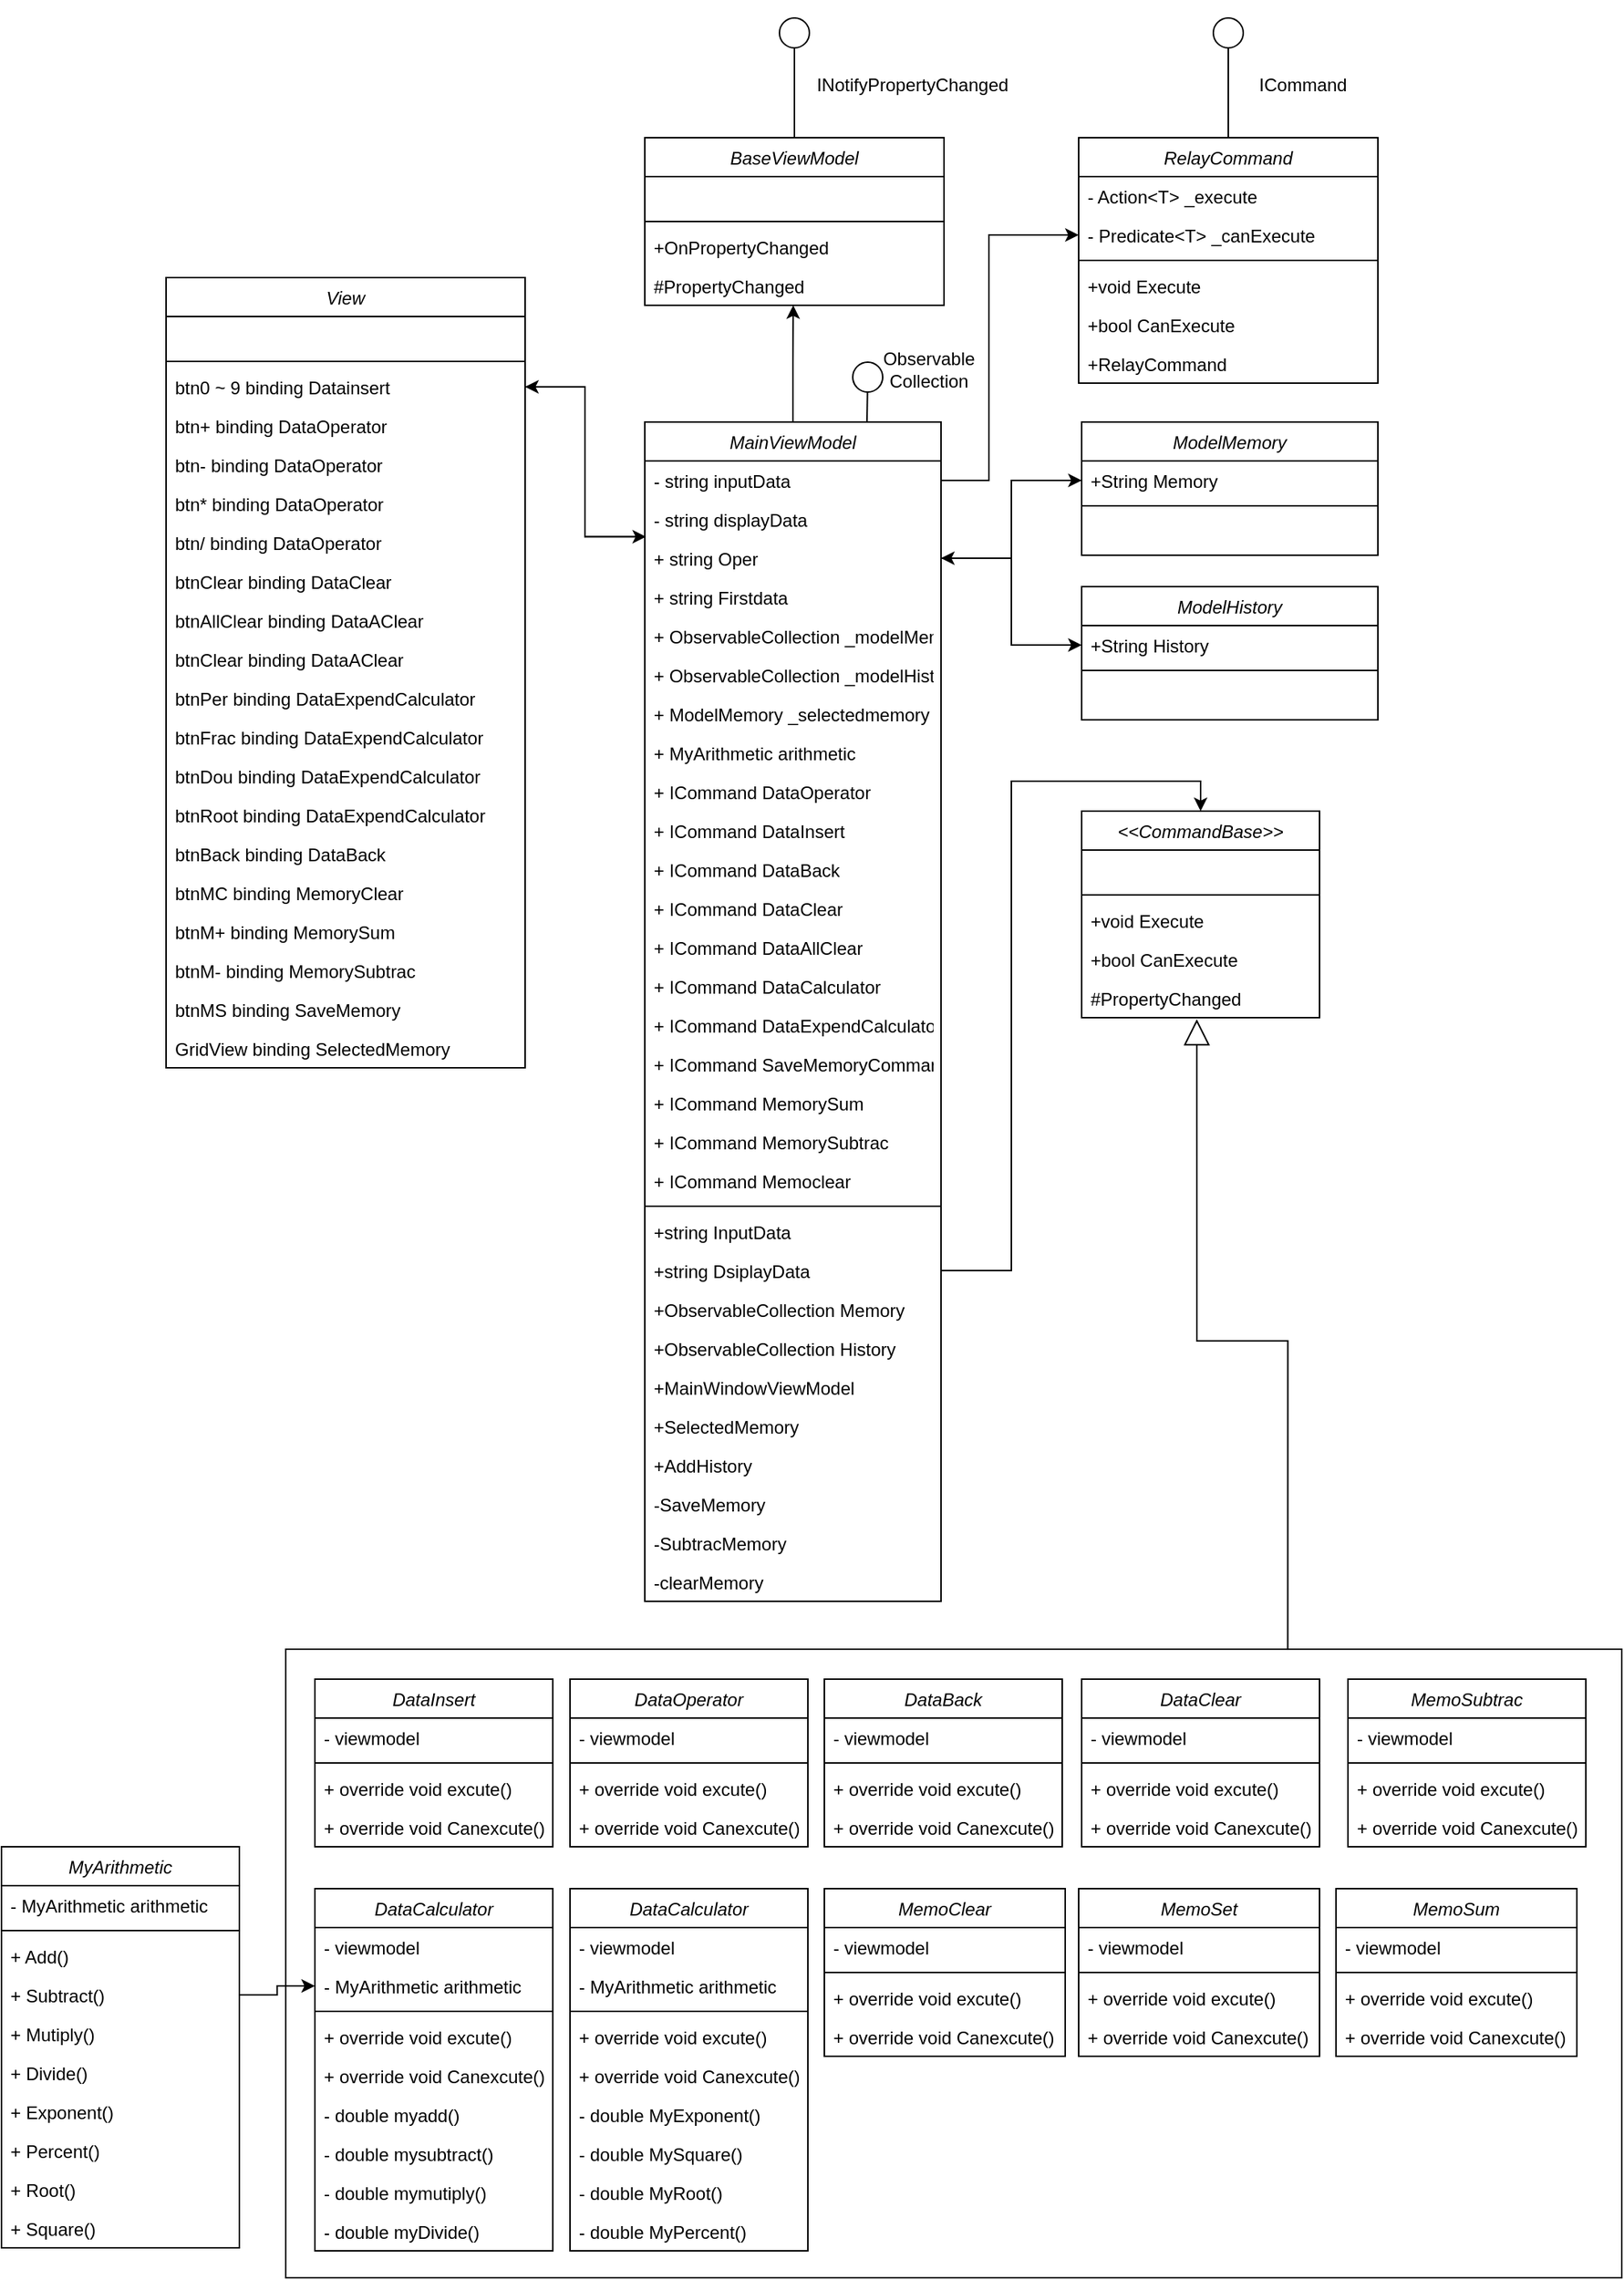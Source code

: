 <mxfile version="24.7.17">
  <diagram id="C5RBs43oDa-KdzZeNtuy" name="Page-1">
    <mxGraphModel dx="2059" dy="2364" grid="1" gridSize="10" guides="1" tooltips="1" connect="1" arrows="1" fold="1" page="1" pageScale="1" pageWidth="827" pageHeight="1169" math="0" shadow="0">
      <root>
        <mxCell id="WIyWlLk6GJQsqaUBKTNV-0" />
        <mxCell id="WIyWlLk6GJQsqaUBKTNV-1" parent="WIyWlLk6GJQsqaUBKTNV-0" />
        <mxCell id="umwuqj5sUbbFnHvlBMsZ-54" style="edgeStyle=orthogonalEdgeStyle;rounded=0;orthogonalLoop=1;jettySize=auto;html=1;exitX=0.75;exitY=0;exitDx=0;exitDy=0;entryX=0.484;entryY=1.038;entryDx=0;entryDy=0;entryPerimeter=0;endArrow=block;endFill=0;endSize=15;" edge="1" parent="WIyWlLk6GJQsqaUBKTNV-1" source="zyNesvHSRSseskhbuE0F-107" target="zyNesvHSRSseskhbuE0F-41">
          <mxGeometry relative="1" as="geometry" />
        </mxCell>
        <mxCell id="zyNesvHSRSseskhbuE0F-107" value="" style="rounded=0;whiteSpace=wrap;html=1;" parent="WIyWlLk6GJQsqaUBKTNV-1" vertex="1">
          <mxGeometry x="30" y="200" width="893" height="420" as="geometry" />
        </mxCell>
        <mxCell id="DGa7daML27UEvEHJIT00-69" style="edgeStyle=orthogonalEdgeStyle;rounded=0;orthogonalLoop=1;jettySize=auto;html=1;exitX=0.5;exitY=0;exitDx=0;exitDy=0;endArrow=oval;endFill=0;endSize=20;" parent="WIyWlLk6GJQsqaUBKTNV-1" source="DGa7daML27UEvEHJIT00-60" edge="1">
          <mxGeometry relative="1" as="geometry">
            <mxPoint x="370" y="-880" as="targetPoint" />
          </mxGeometry>
        </mxCell>
        <mxCell id="DGa7daML27UEvEHJIT00-60" value="BaseViewModel" style="swimlane;fontStyle=2;align=center;verticalAlign=top;childLayout=stackLayout;horizontal=1;startSize=26;horizontalStack=0;resizeParent=1;resizeLast=0;collapsible=1;marginBottom=0;rounded=0;shadow=0;strokeWidth=1;" parent="WIyWlLk6GJQsqaUBKTNV-1" vertex="1">
          <mxGeometry x="270" y="-810" width="200" height="112" as="geometry">
            <mxRectangle x="230" y="140" width="160" height="26" as="alternateBounds" />
          </mxGeometry>
        </mxCell>
        <mxCell id="DGa7daML27UEvEHJIT00-61" value=" " style="text;align=left;verticalAlign=top;spacingLeft=4;spacingRight=4;overflow=hidden;rotatable=0;points=[[0,0.5],[1,0.5]];portConstraint=eastwest;" parent="DGa7daML27UEvEHJIT00-60" vertex="1">
          <mxGeometry y="26" width="200" height="26" as="geometry" />
        </mxCell>
        <mxCell id="DGa7daML27UEvEHJIT00-63" value="" style="line;html=1;strokeWidth=1;align=left;verticalAlign=middle;spacingTop=-1;spacingLeft=3;spacingRight=3;rotatable=0;labelPosition=right;points=[];portConstraint=eastwest;" parent="DGa7daML27UEvEHJIT00-60" vertex="1">
          <mxGeometry y="52" width="200" height="8" as="geometry" />
        </mxCell>
        <mxCell id="DGa7daML27UEvEHJIT00-64" value="+OnPropertyChanged" style="text;align=left;verticalAlign=top;spacingLeft=4;spacingRight=4;overflow=hidden;rotatable=0;points=[[0,0.5],[1,0.5]];portConstraint=eastwest;" parent="DGa7daML27UEvEHJIT00-60" vertex="1">
          <mxGeometry y="60" width="200" height="26" as="geometry" />
        </mxCell>
        <mxCell id="DGa7daML27UEvEHJIT00-65" value="#PropertyChanged" style="text;align=left;verticalAlign=top;spacingLeft=4;spacingRight=4;overflow=hidden;rotatable=0;points=[[0,0.5],[1,0.5]];portConstraint=eastwest;" parent="DGa7daML27UEvEHJIT00-60" vertex="1">
          <mxGeometry y="86" width="200" height="26" as="geometry" />
        </mxCell>
        <mxCell id="DGa7daML27UEvEHJIT00-70" value="INotifyPropertyChanged" style="text;html=1;align=center;verticalAlign=middle;whiteSpace=wrap;rounded=0;" parent="WIyWlLk6GJQsqaUBKTNV-1" vertex="1">
          <mxGeometry x="419" y="-860" width="60" height="30" as="geometry" />
        </mxCell>
        <mxCell id="umwuqj5sUbbFnHvlBMsZ-24" style="edgeStyle=orthogonalEdgeStyle;rounded=0;orthogonalLoop=1;jettySize=auto;html=1;exitX=0.75;exitY=0;exitDx=0;exitDy=0;endArrow=oval;endFill=0;endSize=20;" edge="1" parent="WIyWlLk6GJQsqaUBKTNV-1" source="DGa7daML27UEvEHJIT00-71">
          <mxGeometry relative="1" as="geometry">
            <mxPoint x="419" y="-650" as="targetPoint" />
          </mxGeometry>
        </mxCell>
        <mxCell id="DGa7daML27UEvEHJIT00-71" value="MainViewModel" style="swimlane;fontStyle=2;align=center;verticalAlign=top;childLayout=stackLayout;horizontal=1;startSize=26;horizontalStack=0;resizeParent=1;resizeLast=0;collapsible=1;marginBottom=0;rounded=0;shadow=0;strokeWidth=1;" parent="WIyWlLk6GJQsqaUBKTNV-1" vertex="1">
          <mxGeometry x="270" y="-620" width="198" height="788" as="geometry">
            <mxRectangle x="230" y="140" width="160" height="26" as="alternateBounds" />
          </mxGeometry>
        </mxCell>
        <mxCell id="DGa7daML27UEvEHJIT00-72" value="- string inputData" style="text;align=left;verticalAlign=top;spacingLeft=4;spacingRight=4;overflow=hidden;rotatable=0;points=[[0,0.5],[1,0.5]];portConstraint=eastwest;" parent="DGa7daML27UEvEHJIT00-71" vertex="1">
          <mxGeometry y="26" width="198" height="26" as="geometry" />
        </mxCell>
        <mxCell id="DGa7daML27UEvEHJIT00-73" value="- string displayData" style="text;align=left;verticalAlign=top;spacingLeft=4;spacingRight=4;overflow=hidden;rotatable=0;points=[[0,0.5],[1,0.5]];portConstraint=eastwest;" parent="DGa7daML27UEvEHJIT00-71" vertex="1">
          <mxGeometry y="52" width="198" height="26" as="geometry" />
        </mxCell>
        <mxCell id="DGa7daML27UEvEHJIT00-174" value="+ string Oper" style="text;align=left;verticalAlign=top;spacingLeft=4;spacingRight=4;overflow=hidden;rotatable=0;points=[[0,0.5],[1,0.5]];portConstraint=eastwest;" parent="DGa7daML27UEvEHJIT00-71" vertex="1">
          <mxGeometry y="78" width="198" height="26" as="geometry" />
        </mxCell>
        <mxCell id="zyNesvHSRSseskhbuE0F-8" value="+ string Firstdata" style="text;align=left;verticalAlign=top;spacingLeft=4;spacingRight=4;overflow=hidden;rotatable=0;points=[[0,0.5],[1,0.5]];portConstraint=eastwest;" parent="DGa7daML27UEvEHJIT00-71" vertex="1">
          <mxGeometry y="104" width="198" height="26" as="geometry" />
        </mxCell>
        <mxCell id="umwuqj5sUbbFnHvlBMsZ-26" value="+ ObservableCollection _modelMemories" style="text;align=left;verticalAlign=top;spacingLeft=4;spacingRight=4;overflow=hidden;rotatable=0;points=[[0,0.5],[1,0.5]];portConstraint=eastwest;" vertex="1" parent="DGa7daML27UEvEHJIT00-71">
          <mxGeometry y="130" width="198" height="26" as="geometry" />
        </mxCell>
        <mxCell id="umwuqj5sUbbFnHvlBMsZ-27" value="+ ObservableCollection _modelHistories" style="text;align=left;verticalAlign=top;spacingLeft=4;spacingRight=4;overflow=hidden;rotatable=0;points=[[0,0.5],[1,0.5]];portConstraint=eastwest;" vertex="1" parent="DGa7daML27UEvEHJIT00-71">
          <mxGeometry y="156" width="198" height="26" as="geometry" />
        </mxCell>
        <mxCell id="umwuqj5sUbbFnHvlBMsZ-28" value="+ ModelMemory _selectedmemory" style="text;align=left;verticalAlign=top;spacingLeft=4;spacingRight=4;overflow=hidden;rotatable=0;points=[[0,0.5],[1,0.5]];portConstraint=eastwest;" vertex="1" parent="DGa7daML27UEvEHJIT00-71">
          <mxGeometry y="182" width="198" height="26" as="geometry" />
        </mxCell>
        <mxCell id="umwuqj5sUbbFnHvlBMsZ-29" value="+ MyArithmetic arithmetic" style="text;align=left;verticalAlign=top;spacingLeft=4;spacingRight=4;overflow=hidden;rotatable=0;points=[[0,0.5],[1,0.5]];portConstraint=eastwest;" vertex="1" parent="DGa7daML27UEvEHJIT00-71">
          <mxGeometry y="208" width="198" height="26" as="geometry" />
        </mxCell>
        <mxCell id="zyNesvHSRSseskhbuE0F-9" value="+ ICommand DataOperator" style="text;align=left;verticalAlign=top;spacingLeft=4;spacingRight=4;overflow=hidden;rotatable=0;points=[[0,0.5],[1,0.5]];portConstraint=eastwest;" parent="DGa7daML27UEvEHJIT00-71" vertex="1">
          <mxGeometry y="234" width="198" height="26" as="geometry" />
        </mxCell>
        <mxCell id="zyNesvHSRSseskhbuE0F-10" value="+ ICommand DataInsert" style="text;align=left;verticalAlign=top;spacingLeft=4;spacingRight=4;overflow=hidden;rotatable=0;points=[[0,0.5],[1,0.5]];portConstraint=eastwest;" parent="DGa7daML27UEvEHJIT00-71" vertex="1">
          <mxGeometry y="260" width="198" height="26" as="geometry" />
        </mxCell>
        <mxCell id="zyNesvHSRSseskhbuE0F-11" value="+ ICommand DataBack" style="text;align=left;verticalAlign=top;spacingLeft=4;spacingRight=4;overflow=hidden;rotatable=0;points=[[0,0.5],[1,0.5]];portConstraint=eastwest;" parent="DGa7daML27UEvEHJIT00-71" vertex="1">
          <mxGeometry y="286" width="198" height="26" as="geometry" />
        </mxCell>
        <mxCell id="zyNesvHSRSseskhbuE0F-13" value="+ ICommand DataClear" style="text;align=left;verticalAlign=top;spacingLeft=4;spacingRight=4;overflow=hidden;rotatable=0;points=[[0,0.5],[1,0.5]];portConstraint=eastwest;" parent="DGa7daML27UEvEHJIT00-71" vertex="1">
          <mxGeometry y="312" width="198" height="26" as="geometry" />
        </mxCell>
        <mxCell id="umwuqj5sUbbFnHvlBMsZ-4" value="+ ICommand DataAllClear" style="text;align=left;verticalAlign=top;spacingLeft=4;spacingRight=4;overflow=hidden;rotatable=0;points=[[0,0.5],[1,0.5]];portConstraint=eastwest;" vertex="1" parent="DGa7daML27UEvEHJIT00-71">
          <mxGeometry y="338" width="198" height="26" as="geometry" />
        </mxCell>
        <mxCell id="zyNesvHSRSseskhbuE0F-12" value="+ ICommand DataCalculator" style="text;align=left;verticalAlign=top;spacingLeft=4;spacingRight=4;overflow=hidden;rotatable=0;points=[[0,0.5],[1,0.5]];portConstraint=eastwest;" parent="DGa7daML27UEvEHJIT00-71" vertex="1">
          <mxGeometry y="364" width="198" height="26" as="geometry" />
        </mxCell>
        <mxCell id="umwuqj5sUbbFnHvlBMsZ-30" value="+ ICommand DataExpendCalculator" style="text;align=left;verticalAlign=top;spacingLeft=4;spacingRight=4;overflow=hidden;rotatable=0;points=[[0,0.5],[1,0.5]];portConstraint=eastwest;" vertex="1" parent="DGa7daML27UEvEHJIT00-71">
          <mxGeometry y="390" width="198" height="26" as="geometry" />
        </mxCell>
        <mxCell id="zyNesvHSRSseskhbuE0F-46" value="+ ICommand SaveMemoryCommand" style="text;align=left;verticalAlign=top;spacingLeft=4;spacingRight=4;overflow=hidden;rotatable=0;points=[[0,0.5],[1,0.5]];portConstraint=eastwest;" parent="DGa7daML27UEvEHJIT00-71" vertex="1">
          <mxGeometry y="416" width="198" height="26" as="geometry" />
        </mxCell>
        <mxCell id="zyNesvHSRSseskhbuE0F-47" value="+ ICommand MemorySum" style="text;align=left;verticalAlign=top;spacingLeft=4;spacingRight=4;overflow=hidden;rotatable=0;points=[[0,0.5],[1,0.5]];portConstraint=eastwest;" parent="DGa7daML27UEvEHJIT00-71" vertex="1">
          <mxGeometry y="442" width="198" height="26" as="geometry" />
        </mxCell>
        <mxCell id="umwuqj5sUbbFnHvlBMsZ-31" value="+ ICommand MemorySubtrac" style="text;align=left;verticalAlign=top;spacingLeft=4;spacingRight=4;overflow=hidden;rotatable=0;points=[[0,0.5],[1,0.5]];portConstraint=eastwest;" vertex="1" parent="DGa7daML27UEvEHJIT00-71">
          <mxGeometry y="468" width="198" height="26" as="geometry" />
        </mxCell>
        <mxCell id="zyNesvHSRSseskhbuE0F-48" value="+ ICommand Memoclear" style="text;align=left;verticalAlign=top;spacingLeft=4;spacingRight=4;overflow=hidden;rotatable=0;points=[[0,0.5],[1,0.5]];portConstraint=eastwest;" parent="DGa7daML27UEvEHJIT00-71" vertex="1">
          <mxGeometry y="494" width="198" height="26" as="geometry" />
        </mxCell>
        <mxCell id="DGa7daML27UEvEHJIT00-74" value="" style="line;html=1;strokeWidth=1;align=left;verticalAlign=middle;spacingTop=-1;spacingLeft=3;spacingRight=3;rotatable=0;labelPosition=right;points=[];portConstraint=eastwest;" parent="DGa7daML27UEvEHJIT00-71" vertex="1">
          <mxGeometry y="520" width="198" height="8" as="geometry" />
        </mxCell>
        <mxCell id="DGa7daML27UEvEHJIT00-75" value="+string InputData" style="text;align=left;verticalAlign=top;spacingLeft=4;spacingRight=4;overflow=hidden;rotatable=0;points=[[0,0.5],[1,0.5]];portConstraint=eastwest;" parent="DGa7daML27UEvEHJIT00-71" vertex="1">
          <mxGeometry y="528" width="198" height="26" as="geometry" />
        </mxCell>
        <mxCell id="DGa7daML27UEvEHJIT00-76" value="+string DsiplayData" style="text;align=left;verticalAlign=top;spacingLeft=4;spacingRight=4;overflow=hidden;rotatable=0;points=[[0,0.5],[1,0.5]];portConstraint=eastwest;" parent="DGa7daML27UEvEHJIT00-71" vertex="1">
          <mxGeometry y="554" width="198" height="26" as="geometry" />
        </mxCell>
        <mxCell id="umwuqj5sUbbFnHvlBMsZ-33" value="+ObservableCollection Memory" style="text;align=left;verticalAlign=top;spacingLeft=4;spacingRight=4;overflow=hidden;rotatable=0;points=[[0,0.5],[1,0.5]];portConstraint=eastwest;" vertex="1" parent="DGa7daML27UEvEHJIT00-71">
          <mxGeometry y="580" width="198" height="26" as="geometry" />
        </mxCell>
        <mxCell id="umwuqj5sUbbFnHvlBMsZ-34" value="+ObservableCollection History" style="text;align=left;verticalAlign=top;spacingLeft=4;spacingRight=4;overflow=hidden;rotatable=0;points=[[0,0.5],[1,0.5]];portConstraint=eastwest;" vertex="1" parent="DGa7daML27UEvEHJIT00-71">
          <mxGeometry y="606" width="198" height="26" as="geometry" />
        </mxCell>
        <mxCell id="DGa7daML27UEvEHJIT00-77" value="+MainWindowViewModel" style="text;align=left;verticalAlign=top;spacingLeft=4;spacingRight=4;overflow=hidden;rotatable=0;points=[[0,0.5],[1,0.5]];portConstraint=eastwest;" parent="DGa7daML27UEvEHJIT00-71" vertex="1">
          <mxGeometry y="632" width="198" height="26" as="geometry" />
        </mxCell>
        <mxCell id="umwuqj5sUbbFnHvlBMsZ-35" value="+SelectedMemory" style="text;align=left;verticalAlign=top;spacingLeft=4;spacingRight=4;overflow=hidden;rotatable=0;points=[[0,0.5],[1,0.5]];portConstraint=eastwest;" vertex="1" parent="DGa7daML27UEvEHJIT00-71">
          <mxGeometry y="658" width="198" height="26" as="geometry" />
        </mxCell>
        <mxCell id="umwuqj5sUbbFnHvlBMsZ-39" value="+AddHistory" style="text;align=left;verticalAlign=top;spacingLeft=4;spacingRight=4;overflow=hidden;rotatable=0;points=[[0,0.5],[1,0.5]];portConstraint=eastwest;" vertex="1" parent="DGa7daML27UEvEHJIT00-71">
          <mxGeometry y="684" width="198" height="26" as="geometry" />
        </mxCell>
        <mxCell id="umwuqj5sUbbFnHvlBMsZ-36" value="-SaveMemory" style="text;align=left;verticalAlign=top;spacingLeft=4;spacingRight=4;overflow=hidden;rotatable=0;points=[[0,0.5],[1,0.5]];portConstraint=eastwest;" vertex="1" parent="DGa7daML27UEvEHJIT00-71">
          <mxGeometry y="710" width="198" height="26" as="geometry" />
        </mxCell>
        <mxCell id="umwuqj5sUbbFnHvlBMsZ-37" value="-SubtracMemory" style="text;align=left;verticalAlign=top;spacingLeft=4;spacingRight=4;overflow=hidden;rotatable=0;points=[[0,0.5],[1,0.5]];portConstraint=eastwest;" vertex="1" parent="DGa7daML27UEvEHJIT00-71">
          <mxGeometry y="736" width="198" height="26" as="geometry" />
        </mxCell>
        <mxCell id="umwuqj5sUbbFnHvlBMsZ-38" value="-clearMemory" style="text;align=left;verticalAlign=top;spacingLeft=4;spacingRight=4;overflow=hidden;rotatable=0;points=[[0,0.5],[1,0.5]];portConstraint=eastwest;" vertex="1" parent="DGa7daML27UEvEHJIT00-71">
          <mxGeometry y="762" width="198" height="26" as="geometry" />
        </mxCell>
        <mxCell id="DGa7daML27UEvEHJIT00-81" style="edgeStyle=orthogonalEdgeStyle;rounded=0;orthogonalLoop=1;jettySize=auto;html=1;exitX=0.5;exitY=0;exitDx=0;exitDy=0;entryX=0.496;entryY=1;entryDx=0;entryDy=0;entryPerimeter=0;" parent="WIyWlLk6GJQsqaUBKTNV-1" source="DGa7daML27UEvEHJIT00-71" target="DGa7daML27UEvEHJIT00-65" edge="1">
          <mxGeometry relative="1" as="geometry" />
        </mxCell>
        <mxCell id="DGa7daML27UEvEHJIT00-82" style="edgeStyle=orthogonalEdgeStyle;rounded=0;orthogonalLoop=1;jettySize=auto;html=1;exitX=0.5;exitY=0;exitDx=0;exitDy=0;endArrow=oval;endFill=0;endSize=20;" parent="WIyWlLk6GJQsqaUBKTNV-1" source="DGa7daML27UEvEHJIT00-83" edge="1">
          <mxGeometry relative="1" as="geometry">
            <mxPoint x="660" y="-880" as="targetPoint" />
          </mxGeometry>
        </mxCell>
        <mxCell id="DGa7daML27UEvEHJIT00-83" value="RelayCommand" style="swimlane;fontStyle=2;align=center;verticalAlign=top;childLayout=stackLayout;horizontal=1;startSize=26;horizontalStack=0;resizeParent=1;resizeLast=0;collapsible=1;marginBottom=0;rounded=0;shadow=0;strokeWidth=1;" parent="WIyWlLk6GJQsqaUBKTNV-1" vertex="1">
          <mxGeometry x="560" y="-810" width="200" height="164" as="geometry">
            <mxRectangle x="230" y="140" width="160" height="26" as="alternateBounds" />
          </mxGeometry>
        </mxCell>
        <mxCell id="DGa7daML27UEvEHJIT00-84" value="- Action&lt;T&gt; _execute" style="text;align=left;verticalAlign=top;spacingLeft=4;spacingRight=4;overflow=hidden;rotatable=0;points=[[0,0.5],[1,0.5]];portConstraint=eastwest;" parent="DGa7daML27UEvEHJIT00-83" vertex="1">
          <mxGeometry y="26" width="200" height="26" as="geometry" />
        </mxCell>
        <mxCell id="DGa7daML27UEvEHJIT00-89" value="- Predicate&lt;T&gt; _canExecute" style="text;align=left;verticalAlign=top;spacingLeft=4;spacingRight=4;overflow=hidden;rotatable=0;points=[[0,0.5],[1,0.5]];portConstraint=eastwest;" parent="DGa7daML27UEvEHJIT00-83" vertex="1">
          <mxGeometry y="52" width="200" height="26" as="geometry" />
        </mxCell>
        <mxCell id="DGa7daML27UEvEHJIT00-85" value="" style="line;html=1;strokeWidth=1;align=left;verticalAlign=middle;spacingTop=-1;spacingLeft=3;spacingRight=3;rotatable=0;labelPosition=right;points=[];portConstraint=eastwest;" parent="DGa7daML27UEvEHJIT00-83" vertex="1">
          <mxGeometry y="78" width="200" height="8" as="geometry" />
        </mxCell>
        <mxCell id="DGa7daML27UEvEHJIT00-86" value="+void Execute" style="text;align=left;verticalAlign=top;spacingLeft=4;spacingRight=4;overflow=hidden;rotatable=0;points=[[0,0.5],[1,0.5]];portConstraint=eastwest;" parent="DGa7daML27UEvEHJIT00-83" vertex="1">
          <mxGeometry y="86" width="200" height="26" as="geometry" />
        </mxCell>
        <mxCell id="DGa7daML27UEvEHJIT00-87" value="+bool CanExecute" style="text;align=left;verticalAlign=top;spacingLeft=4;spacingRight=4;overflow=hidden;rotatable=0;points=[[0,0.5],[1,0.5]];portConstraint=eastwest;" parent="DGa7daML27UEvEHJIT00-83" vertex="1">
          <mxGeometry y="112" width="200" height="26" as="geometry" />
        </mxCell>
        <mxCell id="DGa7daML27UEvEHJIT00-90" value="+RelayCommand" style="text;align=left;verticalAlign=top;spacingLeft=4;spacingRight=4;overflow=hidden;rotatable=0;points=[[0,0.5],[1,0.5]];portConstraint=eastwest;" parent="DGa7daML27UEvEHJIT00-83" vertex="1">
          <mxGeometry y="138" width="200" height="26" as="geometry" />
        </mxCell>
        <mxCell id="DGa7daML27UEvEHJIT00-88" value="ICommand" style="text;html=1;align=center;verticalAlign=middle;whiteSpace=wrap;rounded=0;" parent="WIyWlLk6GJQsqaUBKTNV-1" vertex="1">
          <mxGeometry x="680" y="-860" width="60" height="30" as="geometry" />
        </mxCell>
        <mxCell id="DGa7daML27UEvEHJIT00-91" value="View" style="swimlane;fontStyle=2;align=center;verticalAlign=top;childLayout=stackLayout;horizontal=1;startSize=26;horizontalStack=0;resizeParent=1;resizeLast=0;collapsible=1;marginBottom=0;rounded=0;shadow=0;strokeWidth=1;" parent="WIyWlLk6GJQsqaUBKTNV-1" vertex="1">
          <mxGeometry x="-50" y="-716.5" width="240" height="528" as="geometry">
            <mxRectangle x="230" y="140" width="160" height="26" as="alternateBounds" />
          </mxGeometry>
        </mxCell>
        <mxCell id="DGa7daML27UEvEHJIT00-93" value=" " style="text;align=left;verticalAlign=top;spacingLeft=4;spacingRight=4;overflow=hidden;rotatable=0;points=[[0,0.5],[1,0.5]];portConstraint=eastwest;" parent="DGa7daML27UEvEHJIT00-91" vertex="1">
          <mxGeometry y="26" width="240" height="26" as="geometry" />
        </mxCell>
        <mxCell id="DGa7daML27UEvEHJIT00-94" value="" style="line;html=1;strokeWidth=1;align=left;verticalAlign=middle;spacingTop=-1;spacingLeft=3;spacingRight=3;rotatable=0;labelPosition=right;points=[];portConstraint=eastwest;" parent="DGa7daML27UEvEHJIT00-91" vertex="1">
          <mxGeometry y="52" width="240" height="8" as="geometry" />
        </mxCell>
        <mxCell id="DGa7daML27UEvEHJIT00-95" value="btn0 ~ 9 binding Datainsert " style="text;align=left;verticalAlign=top;spacingLeft=4;spacingRight=4;overflow=hidden;rotatable=0;points=[[0,0.5],[1,0.5]];portConstraint=eastwest;" parent="DGa7daML27UEvEHJIT00-91" vertex="1">
          <mxGeometry y="60" width="240" height="26" as="geometry" />
        </mxCell>
        <mxCell id="zyNesvHSRSseskhbuE0F-23" value="btn+ binding DataOperator" style="text;align=left;verticalAlign=top;spacingLeft=4;spacingRight=4;overflow=hidden;rotatable=0;points=[[0,0.5],[1,0.5]];portConstraint=eastwest;" parent="DGa7daML27UEvEHJIT00-91" vertex="1">
          <mxGeometry y="86" width="240" height="26" as="geometry" />
        </mxCell>
        <mxCell id="zyNesvHSRSseskhbuE0F-24" value="btn- binding DataOperator" style="text;align=left;verticalAlign=top;spacingLeft=4;spacingRight=4;overflow=hidden;rotatable=0;points=[[0,0.5],[1,0.5]];portConstraint=eastwest;" parent="DGa7daML27UEvEHJIT00-91" vertex="1">
          <mxGeometry y="112" width="240" height="26" as="geometry" />
        </mxCell>
        <mxCell id="zyNesvHSRSseskhbuE0F-25" value="btn* binding DataOperator" style="text;align=left;verticalAlign=top;spacingLeft=4;spacingRight=4;overflow=hidden;rotatable=0;points=[[0,0.5],[1,0.5]];portConstraint=eastwest;" parent="DGa7daML27UEvEHJIT00-91" vertex="1">
          <mxGeometry y="138" width="240" height="26" as="geometry" />
        </mxCell>
        <mxCell id="umwuqj5sUbbFnHvlBMsZ-1" value="btn/ binding DataOperator" style="text;align=left;verticalAlign=top;spacingLeft=4;spacingRight=4;overflow=hidden;rotatable=0;points=[[0,0.5],[1,0.5]];portConstraint=eastwest;" vertex="1" parent="DGa7daML27UEvEHJIT00-91">
          <mxGeometry y="164" width="240" height="26" as="geometry" />
        </mxCell>
        <mxCell id="zyNesvHSRSseskhbuE0F-26" value="btnClear binding DataClear" style="text;align=left;verticalAlign=top;spacingLeft=4;spacingRight=4;overflow=hidden;rotatable=0;points=[[0,0.5],[1,0.5]];portConstraint=eastwest;" parent="DGa7daML27UEvEHJIT00-91" vertex="1">
          <mxGeometry y="190" width="240" height="26" as="geometry" />
        </mxCell>
        <mxCell id="zyNesvHSRSseskhbuE0F-27" value="btnAllClear binding DataAClear" style="text;align=left;verticalAlign=top;spacingLeft=4;spacingRight=4;overflow=hidden;rotatable=0;points=[[0,0.5],[1,0.5]];portConstraint=eastwest;" parent="DGa7daML27UEvEHJIT00-91" vertex="1">
          <mxGeometry y="216" width="240" height="26" as="geometry" />
        </mxCell>
        <mxCell id="umwuqj5sUbbFnHvlBMsZ-0" value="btnClear binding DataAClear" style="text;align=left;verticalAlign=top;spacingLeft=4;spacingRight=4;overflow=hidden;rotatable=0;points=[[0,0.5],[1,0.5]];portConstraint=eastwest;" vertex="1" parent="DGa7daML27UEvEHJIT00-91">
          <mxGeometry y="242" width="240" height="26" as="geometry" />
        </mxCell>
        <mxCell id="zyNesvHSRSseskhbuE0F-29" value="btnPer binding DataExpendCalculator" style="text;align=left;verticalAlign=top;spacingLeft=4;spacingRight=4;overflow=hidden;rotatable=0;points=[[0,0.5],[1,0.5]];portConstraint=eastwest;" parent="DGa7daML27UEvEHJIT00-91" vertex="1">
          <mxGeometry y="268" width="240" height="26" as="geometry" />
        </mxCell>
        <mxCell id="zyNesvHSRSseskhbuE0F-28" value="btnFrac binding DataExpendCalculator" style="text;align=left;verticalAlign=top;spacingLeft=4;spacingRight=4;overflow=hidden;rotatable=0;points=[[0,0.5],[1,0.5]];portConstraint=eastwest;" parent="DGa7daML27UEvEHJIT00-91" vertex="1">
          <mxGeometry y="294" width="240" height="26" as="geometry" />
        </mxCell>
        <mxCell id="zyNesvHSRSseskhbuE0F-30" value="btnDou binding DataExpendCalculator" style="text;align=left;verticalAlign=top;spacingLeft=4;spacingRight=4;overflow=hidden;rotatable=0;points=[[0,0.5],[1,0.5]];portConstraint=eastwest;" parent="DGa7daML27UEvEHJIT00-91" vertex="1">
          <mxGeometry y="320" width="240" height="26" as="geometry" />
        </mxCell>
        <mxCell id="zyNesvHSRSseskhbuE0F-31" value="btnRoot binding DataExpendCalculator" style="text;align=left;verticalAlign=top;spacingLeft=4;spacingRight=4;overflow=hidden;rotatable=0;points=[[0,0.5],[1,0.5]];portConstraint=eastwest;" parent="DGa7daML27UEvEHJIT00-91" vertex="1">
          <mxGeometry y="346" width="240" height="26" as="geometry" />
        </mxCell>
        <mxCell id="zyNesvHSRSseskhbuE0F-32" value="btnBack binding DataBack" style="text;align=left;verticalAlign=top;spacingLeft=4;spacingRight=4;overflow=hidden;rotatable=0;points=[[0,0.5],[1,0.5]];portConstraint=eastwest;" parent="DGa7daML27UEvEHJIT00-91" vertex="1">
          <mxGeometry y="372" width="240" height="26" as="geometry" />
        </mxCell>
        <mxCell id="zyNesvHSRSseskhbuE0F-42" value="btnMC binding MemoryClear" style="text;align=left;verticalAlign=top;spacingLeft=4;spacingRight=4;overflow=hidden;rotatable=0;points=[[0,0.5],[1,0.5]];portConstraint=eastwest;" parent="DGa7daML27UEvEHJIT00-91" vertex="1">
          <mxGeometry y="398" width="240" height="26" as="geometry" />
        </mxCell>
        <mxCell id="zyNesvHSRSseskhbuE0F-43" value="btnM+ binding MemorySum" style="text;align=left;verticalAlign=top;spacingLeft=4;spacingRight=4;overflow=hidden;rotatable=0;points=[[0,0.5],[1,0.5]];portConstraint=eastwest;" parent="DGa7daML27UEvEHJIT00-91" vertex="1">
          <mxGeometry y="424" width="240" height="26" as="geometry" />
        </mxCell>
        <mxCell id="umwuqj5sUbbFnHvlBMsZ-2" value="btnM- binding MemorySubtrac" style="text;align=left;verticalAlign=top;spacingLeft=4;spacingRight=4;overflow=hidden;rotatable=0;points=[[0,0.5],[1,0.5]];portConstraint=eastwest;" vertex="1" parent="DGa7daML27UEvEHJIT00-91">
          <mxGeometry y="450" width="240" height="26" as="geometry" />
        </mxCell>
        <mxCell id="zyNesvHSRSseskhbuE0F-45" value="btnMS binding SaveMemory" style="text;align=left;verticalAlign=top;spacingLeft=4;spacingRight=4;overflow=hidden;rotatable=0;points=[[0,0.5],[1,0.5]];portConstraint=eastwest;" parent="DGa7daML27UEvEHJIT00-91" vertex="1">
          <mxGeometry y="476" width="240" height="26" as="geometry" />
        </mxCell>
        <mxCell id="umwuqj5sUbbFnHvlBMsZ-32" value="GridView binding SelectedMemory" style="text;align=left;verticalAlign=top;spacingLeft=4;spacingRight=4;overflow=hidden;rotatable=0;points=[[0,0.5],[1,0.5]];portConstraint=eastwest;" vertex="1" parent="DGa7daML27UEvEHJIT00-91">
          <mxGeometry y="502" width="240" height="26" as="geometry" />
        </mxCell>
        <mxCell id="DGa7daML27UEvEHJIT00-147" value="&lt;&lt;CommandBase&gt;&gt;" style="swimlane;fontStyle=2;align=center;verticalAlign=top;childLayout=stackLayout;horizontal=1;startSize=26;horizontalStack=0;resizeParent=1;resizeLast=0;collapsible=1;marginBottom=0;rounded=0;shadow=0;strokeWidth=1;" parent="WIyWlLk6GJQsqaUBKTNV-1" vertex="1">
          <mxGeometry x="562" y="-360" width="159" height="138" as="geometry">
            <mxRectangle x="230" y="140" width="160" height="26" as="alternateBounds" />
          </mxGeometry>
        </mxCell>
        <mxCell id="DGa7daML27UEvEHJIT00-148" value=" " style="text;align=left;verticalAlign=top;spacingLeft=4;spacingRight=4;overflow=hidden;rotatable=0;points=[[0,0.5],[1,0.5]];portConstraint=eastwest;" parent="DGa7daML27UEvEHJIT00-147" vertex="1">
          <mxGeometry y="26" width="159" height="26" as="geometry" />
        </mxCell>
        <mxCell id="DGa7daML27UEvEHJIT00-149" value="" style="line;html=1;strokeWidth=1;align=left;verticalAlign=middle;spacingTop=-1;spacingLeft=3;spacingRight=3;rotatable=0;labelPosition=right;points=[];portConstraint=eastwest;" parent="DGa7daML27UEvEHJIT00-147" vertex="1">
          <mxGeometry y="52" width="159" height="8" as="geometry" />
        </mxCell>
        <mxCell id="DGa7daML27UEvEHJIT00-150" value="+void Execute" style="text;align=left;verticalAlign=top;spacingLeft=4;spacingRight=4;overflow=hidden;rotatable=0;points=[[0,0.5],[1,0.5]];portConstraint=eastwest;" parent="DGa7daML27UEvEHJIT00-147" vertex="1">
          <mxGeometry y="60" width="159" height="26" as="geometry" />
        </mxCell>
        <mxCell id="zyNesvHSRSseskhbuE0F-39" value="+bool CanExecute" style="text;align=left;verticalAlign=top;spacingLeft=4;spacingRight=4;overflow=hidden;rotatable=0;points=[[0,0.5],[1,0.5]];portConstraint=eastwest;" parent="DGa7daML27UEvEHJIT00-147" vertex="1">
          <mxGeometry y="86" width="159" height="26" as="geometry" />
        </mxCell>
        <mxCell id="zyNesvHSRSseskhbuE0F-41" value="#PropertyChanged" style="text;align=left;verticalAlign=top;spacingLeft=4;spacingRight=4;overflow=hidden;rotatable=0;points=[[0,0.5],[1,0.5]];portConstraint=eastwest;" parent="DGa7daML27UEvEHJIT00-147" vertex="1">
          <mxGeometry y="112" width="159" height="26" as="geometry" />
        </mxCell>
        <mxCell id="DGa7daML27UEvEHJIT00-164" value="DataInsert" style="swimlane;fontStyle=2;align=center;verticalAlign=top;childLayout=stackLayout;horizontal=1;startSize=26;horizontalStack=0;resizeParent=1;resizeLast=0;collapsible=1;marginBottom=0;rounded=0;shadow=0;strokeWidth=1;" parent="WIyWlLk6GJQsqaUBKTNV-1" vertex="1">
          <mxGeometry x="49.5" y="220" width="159" height="112" as="geometry">
            <mxRectangle x="230" y="140" width="160" height="26" as="alternateBounds" />
          </mxGeometry>
        </mxCell>
        <mxCell id="DGa7daML27UEvEHJIT00-165" value="- viewmodel" style="text;align=left;verticalAlign=top;spacingLeft=4;spacingRight=4;overflow=hidden;rotatable=0;points=[[0,0.5],[1,0.5]];portConstraint=eastwest;" parent="DGa7daML27UEvEHJIT00-164" vertex="1">
          <mxGeometry y="26" width="159" height="26" as="geometry" />
        </mxCell>
        <mxCell id="DGa7daML27UEvEHJIT00-166" value="" style="line;html=1;strokeWidth=1;align=left;verticalAlign=middle;spacingTop=-1;spacingLeft=3;spacingRight=3;rotatable=0;labelPosition=right;points=[];portConstraint=eastwest;" parent="DGa7daML27UEvEHJIT00-164" vertex="1">
          <mxGeometry y="52" width="159" height="8" as="geometry" />
        </mxCell>
        <mxCell id="DGa7daML27UEvEHJIT00-167" value="+ override void excute()&#xa;" style="text;align=left;verticalAlign=top;spacingLeft=4;spacingRight=4;overflow=hidden;rotatable=0;points=[[0,0.5],[1,0.5]];portConstraint=eastwest;" parent="DGa7daML27UEvEHJIT00-164" vertex="1">
          <mxGeometry y="60" width="159" height="26" as="geometry" />
        </mxCell>
        <mxCell id="zyNesvHSRSseskhbuE0F-58" value="+ override void Canexcute()&#xa;" style="text;align=left;verticalAlign=top;spacingLeft=4;spacingRight=4;overflow=hidden;rotatable=0;points=[[0,0.5],[1,0.5]];portConstraint=eastwest;" parent="DGa7daML27UEvEHJIT00-164" vertex="1">
          <mxGeometry y="86" width="159" height="26" as="geometry" />
        </mxCell>
        <mxCell id="DGa7daML27UEvEHJIT00-173" style="edgeStyle=orthogonalEdgeStyle;rounded=0;orthogonalLoop=1;jettySize=auto;html=1;exitX=-0.006;exitY=-0.053;exitDx=0;exitDy=0;entryX=1;entryY=0.5;entryDx=0;entryDy=0;exitPerimeter=0;" parent="WIyWlLk6GJQsqaUBKTNV-1" source="DGa7daML27UEvEHJIT00-174" target="DGa7daML27UEvEHJIT00-95" edge="1">
          <mxGeometry relative="1" as="geometry" />
        </mxCell>
        <mxCell id="DGa7daML27UEvEHJIT00-176" style="edgeStyle=orthogonalEdgeStyle;rounded=0;orthogonalLoop=1;jettySize=auto;html=1;exitX=1;exitY=0.5;exitDx=0;exitDy=0;entryX=0.004;entryY=-0.053;entryDx=0;entryDy=0;entryPerimeter=0;" parent="WIyWlLk6GJQsqaUBKTNV-1" source="DGa7daML27UEvEHJIT00-95" target="DGa7daML27UEvEHJIT00-174" edge="1">
          <mxGeometry relative="1" as="geometry" />
        </mxCell>
        <mxCell id="zyNesvHSRSseskhbuE0F-0" value="ModelMemory" style="swimlane;fontStyle=2;align=center;verticalAlign=top;childLayout=stackLayout;horizontal=1;startSize=26;horizontalStack=0;resizeParent=1;resizeLast=0;collapsible=1;marginBottom=0;rounded=0;shadow=0;strokeWidth=1;" parent="WIyWlLk6GJQsqaUBKTNV-1" vertex="1">
          <mxGeometry x="562" y="-620" width="198" height="89" as="geometry">
            <mxRectangle x="230" y="140" width="160" height="26" as="alternateBounds" />
          </mxGeometry>
        </mxCell>
        <mxCell id="zyNesvHSRSseskhbuE0F-1" value="+String Memory" style="text;align=left;verticalAlign=top;spacingLeft=4;spacingRight=4;overflow=hidden;rotatable=0;points=[[0,0.5],[1,0.5]];portConstraint=eastwest;" parent="zyNesvHSRSseskhbuE0F-0" vertex="1">
          <mxGeometry y="26" width="198" height="26" as="geometry" />
        </mxCell>
        <mxCell id="zyNesvHSRSseskhbuE0F-4" value="" style="line;html=1;strokeWidth=1;align=left;verticalAlign=middle;spacingTop=-1;spacingLeft=3;spacingRight=3;rotatable=0;labelPosition=right;points=[];portConstraint=eastwest;" parent="zyNesvHSRSseskhbuE0F-0" vertex="1">
          <mxGeometry y="52" width="198" height="8" as="geometry" />
        </mxCell>
        <mxCell id="zyNesvHSRSseskhbuE0F-33" style="edgeStyle=orthogonalEdgeStyle;rounded=0;orthogonalLoop=1;jettySize=auto;html=1;exitX=0;exitY=0.5;exitDx=0;exitDy=0;entryX=1;entryY=0.5;entryDx=0;entryDy=0;" parent="WIyWlLk6GJQsqaUBKTNV-1" source="zyNesvHSRSseskhbuE0F-1" target="DGa7daML27UEvEHJIT00-174" edge="1">
          <mxGeometry relative="1" as="geometry" />
        </mxCell>
        <mxCell id="zyNesvHSRSseskhbuE0F-34" style="edgeStyle=orthogonalEdgeStyle;rounded=0;orthogonalLoop=1;jettySize=auto;html=1;exitX=1;exitY=0.5;exitDx=0;exitDy=0;entryX=0;entryY=0.5;entryDx=0;entryDy=0;" parent="WIyWlLk6GJQsqaUBKTNV-1" source="DGa7daML27UEvEHJIT00-174" target="zyNesvHSRSseskhbuE0F-1" edge="1">
          <mxGeometry relative="1" as="geometry" />
        </mxCell>
        <mxCell id="zyNesvHSRSseskhbuE0F-36" style="edgeStyle=orthogonalEdgeStyle;rounded=0;orthogonalLoop=1;jettySize=auto;html=1;exitX=1;exitY=0.5;exitDx=0;exitDy=0;entryX=0.5;entryY=0;entryDx=0;entryDy=0;" parent="WIyWlLk6GJQsqaUBKTNV-1" source="DGa7daML27UEvEHJIT00-76" target="DGa7daML27UEvEHJIT00-147" edge="1">
          <mxGeometry relative="1" as="geometry" />
        </mxCell>
        <mxCell id="zyNesvHSRSseskhbuE0F-64" value="DataOperator" style="swimlane;fontStyle=2;align=center;verticalAlign=top;childLayout=stackLayout;horizontal=1;startSize=26;horizontalStack=0;resizeParent=1;resizeLast=0;collapsible=1;marginBottom=0;rounded=0;shadow=0;strokeWidth=1;" parent="WIyWlLk6GJQsqaUBKTNV-1" vertex="1">
          <mxGeometry x="220" y="220" width="159" height="112" as="geometry">
            <mxRectangle x="230" y="140" width="160" height="26" as="alternateBounds" />
          </mxGeometry>
        </mxCell>
        <mxCell id="zyNesvHSRSseskhbuE0F-65" value="- viewmodel" style="text;align=left;verticalAlign=top;spacingLeft=4;spacingRight=4;overflow=hidden;rotatable=0;points=[[0,0.5],[1,0.5]];portConstraint=eastwest;" parent="zyNesvHSRSseskhbuE0F-64" vertex="1">
          <mxGeometry y="26" width="159" height="26" as="geometry" />
        </mxCell>
        <mxCell id="zyNesvHSRSseskhbuE0F-66" value="" style="line;html=1;strokeWidth=1;align=left;verticalAlign=middle;spacingTop=-1;spacingLeft=3;spacingRight=3;rotatable=0;labelPosition=right;points=[];portConstraint=eastwest;" parent="zyNesvHSRSseskhbuE0F-64" vertex="1">
          <mxGeometry y="52" width="159" height="8" as="geometry" />
        </mxCell>
        <mxCell id="zyNesvHSRSseskhbuE0F-67" value="+ override void excute()&#xa;" style="text;align=left;verticalAlign=top;spacingLeft=4;spacingRight=4;overflow=hidden;rotatable=0;points=[[0,0.5],[1,0.5]];portConstraint=eastwest;" parent="zyNesvHSRSseskhbuE0F-64" vertex="1">
          <mxGeometry y="60" width="159" height="26" as="geometry" />
        </mxCell>
        <mxCell id="zyNesvHSRSseskhbuE0F-68" value="+ override void Canexcute()&#xa;" style="text;align=left;verticalAlign=top;spacingLeft=4;spacingRight=4;overflow=hidden;rotatable=0;points=[[0,0.5],[1,0.5]];portConstraint=eastwest;" parent="zyNesvHSRSseskhbuE0F-64" vertex="1">
          <mxGeometry y="86" width="159" height="26" as="geometry" />
        </mxCell>
        <mxCell id="zyNesvHSRSseskhbuE0F-69" value="DataBack" style="swimlane;fontStyle=2;align=center;verticalAlign=top;childLayout=stackLayout;horizontal=1;startSize=26;horizontalStack=0;resizeParent=1;resizeLast=0;collapsible=1;marginBottom=0;rounded=0;shadow=0;strokeWidth=1;" parent="WIyWlLk6GJQsqaUBKTNV-1" vertex="1">
          <mxGeometry x="390" y="220" width="159" height="112" as="geometry">
            <mxRectangle x="230" y="140" width="160" height="26" as="alternateBounds" />
          </mxGeometry>
        </mxCell>
        <mxCell id="zyNesvHSRSseskhbuE0F-70" value="- viewmodel" style="text;align=left;verticalAlign=top;spacingLeft=4;spacingRight=4;overflow=hidden;rotatable=0;points=[[0,0.5],[1,0.5]];portConstraint=eastwest;" parent="zyNesvHSRSseskhbuE0F-69" vertex="1">
          <mxGeometry y="26" width="159" height="26" as="geometry" />
        </mxCell>
        <mxCell id="zyNesvHSRSseskhbuE0F-71" value="" style="line;html=1;strokeWidth=1;align=left;verticalAlign=middle;spacingTop=-1;spacingLeft=3;spacingRight=3;rotatable=0;labelPosition=right;points=[];portConstraint=eastwest;" parent="zyNesvHSRSseskhbuE0F-69" vertex="1">
          <mxGeometry y="52" width="159" height="8" as="geometry" />
        </mxCell>
        <mxCell id="zyNesvHSRSseskhbuE0F-72" value="+ override void excute()&#xa;" style="text;align=left;verticalAlign=top;spacingLeft=4;spacingRight=4;overflow=hidden;rotatable=0;points=[[0,0.5],[1,0.5]];portConstraint=eastwest;" parent="zyNesvHSRSseskhbuE0F-69" vertex="1">
          <mxGeometry y="60" width="159" height="26" as="geometry" />
        </mxCell>
        <mxCell id="zyNesvHSRSseskhbuE0F-73" value="+ override void Canexcute()&#xa;" style="text;align=left;verticalAlign=top;spacingLeft=4;spacingRight=4;overflow=hidden;rotatable=0;points=[[0,0.5],[1,0.5]];portConstraint=eastwest;" parent="zyNesvHSRSseskhbuE0F-69" vertex="1">
          <mxGeometry y="86" width="159" height="26" as="geometry" />
        </mxCell>
        <mxCell id="zyNesvHSRSseskhbuE0F-75" value="DataClear" style="swimlane;fontStyle=2;align=center;verticalAlign=top;childLayout=stackLayout;horizontal=1;startSize=26;horizontalStack=0;resizeParent=1;resizeLast=0;collapsible=1;marginBottom=0;rounded=0;shadow=0;strokeWidth=1;" parent="WIyWlLk6GJQsqaUBKTNV-1" vertex="1">
          <mxGeometry x="562" y="220" width="159" height="112" as="geometry">
            <mxRectangle x="230" y="140" width="160" height="26" as="alternateBounds" />
          </mxGeometry>
        </mxCell>
        <mxCell id="zyNesvHSRSseskhbuE0F-76" value="- viewmodel" style="text;align=left;verticalAlign=top;spacingLeft=4;spacingRight=4;overflow=hidden;rotatable=0;points=[[0,0.5],[1,0.5]];portConstraint=eastwest;" parent="zyNesvHSRSseskhbuE0F-75" vertex="1">
          <mxGeometry y="26" width="159" height="26" as="geometry" />
        </mxCell>
        <mxCell id="zyNesvHSRSseskhbuE0F-77" value="" style="line;html=1;strokeWidth=1;align=left;verticalAlign=middle;spacingTop=-1;spacingLeft=3;spacingRight=3;rotatable=0;labelPosition=right;points=[];portConstraint=eastwest;" parent="zyNesvHSRSseskhbuE0F-75" vertex="1">
          <mxGeometry y="52" width="159" height="8" as="geometry" />
        </mxCell>
        <mxCell id="zyNesvHSRSseskhbuE0F-78" value="+ override void excute()&#xa;" style="text;align=left;verticalAlign=top;spacingLeft=4;spacingRight=4;overflow=hidden;rotatable=0;points=[[0,0.5],[1,0.5]];portConstraint=eastwest;" parent="zyNesvHSRSseskhbuE0F-75" vertex="1">
          <mxGeometry y="60" width="159" height="26" as="geometry" />
        </mxCell>
        <mxCell id="zyNesvHSRSseskhbuE0F-79" value="+ override void Canexcute()&#xa;" style="text;align=left;verticalAlign=top;spacingLeft=4;spacingRight=4;overflow=hidden;rotatable=0;points=[[0,0.5],[1,0.5]];portConstraint=eastwest;" parent="zyNesvHSRSseskhbuE0F-75" vertex="1">
          <mxGeometry y="86" width="159" height="26" as="geometry" />
        </mxCell>
        <mxCell id="zyNesvHSRSseskhbuE0F-80" value="DataCalculator" style="swimlane;fontStyle=2;align=center;verticalAlign=top;childLayout=stackLayout;horizontal=1;startSize=26;horizontalStack=0;resizeParent=1;resizeLast=0;collapsible=1;marginBottom=0;rounded=0;shadow=0;strokeWidth=1;" parent="WIyWlLk6GJQsqaUBKTNV-1" vertex="1">
          <mxGeometry x="49.5" y="360" width="159" height="242" as="geometry">
            <mxRectangle x="230" y="140" width="160" height="26" as="alternateBounds" />
          </mxGeometry>
        </mxCell>
        <mxCell id="zyNesvHSRSseskhbuE0F-81" value="- viewmodel" style="text;align=left;verticalAlign=top;spacingLeft=4;spacingRight=4;overflow=hidden;rotatable=0;points=[[0,0.5],[1,0.5]];portConstraint=eastwest;" parent="zyNesvHSRSseskhbuE0F-80" vertex="1">
          <mxGeometry y="26" width="159" height="26" as="geometry" />
        </mxCell>
        <mxCell id="zyNesvHSRSseskhbuE0F-115" value="- MyArithmetic arithmetic" style="text;align=left;verticalAlign=top;spacingLeft=4;spacingRight=4;overflow=hidden;rotatable=0;points=[[0,0.5],[1,0.5]];portConstraint=eastwest;" parent="zyNesvHSRSseskhbuE0F-80" vertex="1">
          <mxGeometry y="52" width="159" height="26" as="geometry" />
        </mxCell>
        <mxCell id="zyNesvHSRSseskhbuE0F-82" value="" style="line;html=1;strokeWidth=1;align=left;verticalAlign=middle;spacingTop=-1;spacingLeft=3;spacingRight=3;rotatable=0;labelPosition=right;points=[];portConstraint=eastwest;" parent="zyNesvHSRSseskhbuE0F-80" vertex="1">
          <mxGeometry y="78" width="159" height="8" as="geometry" />
        </mxCell>
        <mxCell id="zyNesvHSRSseskhbuE0F-83" value="+ override void excute()&#xa;" style="text;align=left;verticalAlign=top;spacingLeft=4;spacingRight=4;overflow=hidden;rotatable=0;points=[[0,0.5],[1,0.5]];portConstraint=eastwest;" parent="zyNesvHSRSseskhbuE0F-80" vertex="1">
          <mxGeometry y="86" width="159" height="26" as="geometry" />
        </mxCell>
        <mxCell id="zyNesvHSRSseskhbuE0F-84" value="+ override void Canexcute()&#xa;" style="text;align=left;verticalAlign=top;spacingLeft=4;spacingRight=4;overflow=hidden;rotatable=0;points=[[0,0.5],[1,0.5]];portConstraint=eastwest;" parent="zyNesvHSRSseskhbuE0F-80" vertex="1">
          <mxGeometry y="112" width="159" height="26" as="geometry" />
        </mxCell>
        <mxCell id="zyNesvHSRSseskhbuE0F-111" value="- double myadd()" style="text;align=left;verticalAlign=top;spacingLeft=4;spacingRight=4;overflow=hidden;rotatable=0;points=[[0,0.5],[1,0.5]];portConstraint=eastwest;" parent="zyNesvHSRSseskhbuE0F-80" vertex="1">
          <mxGeometry y="138" width="159" height="26" as="geometry" />
        </mxCell>
        <mxCell id="zyNesvHSRSseskhbuE0F-112" value="- double mysubtract()&#xa;" style="text;align=left;verticalAlign=top;spacingLeft=4;spacingRight=4;overflow=hidden;rotatable=0;points=[[0,0.5],[1,0.5]];portConstraint=eastwest;" parent="zyNesvHSRSseskhbuE0F-80" vertex="1">
          <mxGeometry y="164" width="159" height="26" as="geometry" />
        </mxCell>
        <mxCell id="zyNesvHSRSseskhbuE0F-114" value="- double mymutiply()&#xa;" style="text;align=left;verticalAlign=top;spacingLeft=4;spacingRight=4;overflow=hidden;rotatable=0;points=[[0,0.5],[1,0.5]];portConstraint=eastwest;" parent="zyNesvHSRSseskhbuE0F-80" vertex="1">
          <mxGeometry y="190" width="159" height="26" as="geometry" />
        </mxCell>
        <mxCell id="umwuqj5sUbbFnHvlBMsZ-17" value="- double myDivide()" style="text;align=left;verticalAlign=top;spacingLeft=4;spacingRight=4;overflow=hidden;rotatable=0;points=[[0,0.5],[1,0.5]];portConstraint=eastwest;" vertex="1" parent="zyNesvHSRSseskhbuE0F-80">
          <mxGeometry y="216" width="159" height="26" as="geometry" />
        </mxCell>
        <mxCell id="zyNesvHSRSseskhbuE0F-85" value="MemoClear" style="swimlane;fontStyle=2;align=center;verticalAlign=top;childLayout=stackLayout;horizontal=1;startSize=26;horizontalStack=0;resizeParent=1;resizeLast=0;collapsible=1;marginBottom=0;rounded=0;shadow=0;strokeWidth=1;" parent="WIyWlLk6GJQsqaUBKTNV-1" vertex="1">
          <mxGeometry x="390" y="360" width="161" height="112" as="geometry">
            <mxRectangle x="230" y="140" width="160" height="26" as="alternateBounds" />
          </mxGeometry>
        </mxCell>
        <mxCell id="zyNesvHSRSseskhbuE0F-86" value="- viewmodel" style="text;align=left;verticalAlign=top;spacingLeft=4;spacingRight=4;overflow=hidden;rotatable=0;points=[[0,0.5],[1,0.5]];portConstraint=eastwest;" parent="zyNesvHSRSseskhbuE0F-85" vertex="1">
          <mxGeometry y="26" width="161" height="26" as="geometry" />
        </mxCell>
        <mxCell id="zyNesvHSRSseskhbuE0F-87" value="" style="line;html=1;strokeWidth=1;align=left;verticalAlign=middle;spacingTop=-1;spacingLeft=3;spacingRight=3;rotatable=0;labelPosition=right;points=[];portConstraint=eastwest;" parent="zyNesvHSRSseskhbuE0F-85" vertex="1">
          <mxGeometry y="52" width="161" height="8" as="geometry" />
        </mxCell>
        <mxCell id="zyNesvHSRSseskhbuE0F-88" value="+ override void excute()&#xa;" style="text;align=left;verticalAlign=top;spacingLeft=4;spacingRight=4;overflow=hidden;rotatable=0;points=[[0,0.5],[1,0.5]];portConstraint=eastwest;" parent="zyNesvHSRSseskhbuE0F-85" vertex="1">
          <mxGeometry y="60" width="161" height="26" as="geometry" />
        </mxCell>
        <mxCell id="zyNesvHSRSseskhbuE0F-89" value="+ override void Canexcute()&#xa;" style="text;align=left;verticalAlign=top;spacingLeft=4;spacingRight=4;overflow=hidden;rotatable=0;points=[[0,0.5],[1,0.5]];portConstraint=eastwest;" parent="zyNesvHSRSseskhbuE0F-85" vertex="1">
          <mxGeometry y="86" width="161" height="26" as="geometry" />
        </mxCell>
        <mxCell id="zyNesvHSRSseskhbuE0F-95" value="MemoSet" style="swimlane;fontStyle=2;align=center;verticalAlign=top;childLayout=stackLayout;horizontal=1;startSize=26;horizontalStack=0;resizeParent=1;resizeLast=0;collapsible=1;marginBottom=0;rounded=0;shadow=0;strokeWidth=1;" parent="WIyWlLk6GJQsqaUBKTNV-1" vertex="1">
          <mxGeometry x="560" y="360" width="161" height="112" as="geometry">
            <mxRectangle x="230" y="140" width="160" height="26" as="alternateBounds" />
          </mxGeometry>
        </mxCell>
        <mxCell id="zyNesvHSRSseskhbuE0F-96" value="- viewmodel" style="text;align=left;verticalAlign=top;spacingLeft=4;spacingRight=4;overflow=hidden;rotatable=0;points=[[0,0.5],[1,0.5]];portConstraint=eastwest;" parent="zyNesvHSRSseskhbuE0F-95" vertex="1">
          <mxGeometry y="26" width="161" height="26" as="geometry" />
        </mxCell>
        <mxCell id="zyNesvHSRSseskhbuE0F-97" value="" style="line;html=1;strokeWidth=1;align=left;verticalAlign=middle;spacingTop=-1;spacingLeft=3;spacingRight=3;rotatable=0;labelPosition=right;points=[];portConstraint=eastwest;" parent="zyNesvHSRSseskhbuE0F-95" vertex="1">
          <mxGeometry y="52" width="161" height="8" as="geometry" />
        </mxCell>
        <mxCell id="zyNesvHSRSseskhbuE0F-98" value="+ override void excute()&#xa;" style="text;align=left;verticalAlign=top;spacingLeft=4;spacingRight=4;overflow=hidden;rotatable=0;points=[[0,0.5],[1,0.5]];portConstraint=eastwest;" parent="zyNesvHSRSseskhbuE0F-95" vertex="1">
          <mxGeometry y="60" width="161" height="26" as="geometry" />
        </mxCell>
        <mxCell id="zyNesvHSRSseskhbuE0F-99" value="+ override void Canexcute()&#xa;" style="text;align=left;verticalAlign=top;spacingLeft=4;spacingRight=4;overflow=hidden;rotatable=0;points=[[0,0.5],[1,0.5]];portConstraint=eastwest;" parent="zyNesvHSRSseskhbuE0F-95" vertex="1">
          <mxGeometry y="86" width="161" height="26" as="geometry" />
        </mxCell>
        <mxCell id="zyNesvHSRSseskhbuE0F-100" value="MemoSum" style="swimlane;fontStyle=2;align=center;verticalAlign=top;childLayout=stackLayout;horizontal=1;startSize=26;horizontalStack=0;resizeParent=1;resizeLast=0;collapsible=1;marginBottom=0;rounded=0;shadow=0;strokeWidth=1;" parent="WIyWlLk6GJQsqaUBKTNV-1" vertex="1">
          <mxGeometry x="732" y="360" width="161" height="112" as="geometry">
            <mxRectangle x="230" y="140" width="160" height="26" as="alternateBounds" />
          </mxGeometry>
        </mxCell>
        <mxCell id="zyNesvHSRSseskhbuE0F-101" value="- viewmodel" style="text;align=left;verticalAlign=top;spacingLeft=4;spacingRight=4;overflow=hidden;rotatable=0;points=[[0,0.5],[1,0.5]];portConstraint=eastwest;" parent="zyNesvHSRSseskhbuE0F-100" vertex="1">
          <mxGeometry y="26" width="161" height="26" as="geometry" />
        </mxCell>
        <mxCell id="zyNesvHSRSseskhbuE0F-102" value="" style="line;html=1;strokeWidth=1;align=left;verticalAlign=middle;spacingTop=-1;spacingLeft=3;spacingRight=3;rotatable=0;labelPosition=right;points=[];portConstraint=eastwest;" parent="zyNesvHSRSseskhbuE0F-100" vertex="1">
          <mxGeometry y="52" width="161" height="8" as="geometry" />
        </mxCell>
        <mxCell id="zyNesvHSRSseskhbuE0F-103" value="+ override void excute()&#xa;" style="text;align=left;verticalAlign=top;spacingLeft=4;spacingRight=4;overflow=hidden;rotatable=0;points=[[0,0.5],[1,0.5]];portConstraint=eastwest;" parent="zyNesvHSRSseskhbuE0F-100" vertex="1">
          <mxGeometry y="60" width="161" height="26" as="geometry" />
        </mxCell>
        <mxCell id="zyNesvHSRSseskhbuE0F-104" value="+ override void Canexcute()&#xa;" style="text;align=left;verticalAlign=top;spacingLeft=4;spacingRight=4;overflow=hidden;rotatable=0;points=[[0,0.5],[1,0.5]];portConstraint=eastwest;" parent="zyNesvHSRSseskhbuE0F-100" vertex="1">
          <mxGeometry y="86" width="161" height="26" as="geometry" />
        </mxCell>
        <mxCell id="zyNesvHSRSseskhbuE0F-116" value="MyArithmetic" style="swimlane;fontStyle=2;align=center;verticalAlign=top;childLayout=stackLayout;horizontal=1;startSize=26;horizontalStack=0;resizeParent=1;resizeLast=0;collapsible=1;marginBottom=0;rounded=0;shadow=0;strokeWidth=1;" parent="WIyWlLk6GJQsqaUBKTNV-1" vertex="1">
          <mxGeometry x="-160" y="332" width="159" height="268" as="geometry">
            <mxRectangle x="230" y="140" width="160" height="26" as="alternateBounds" />
          </mxGeometry>
        </mxCell>
        <mxCell id="zyNesvHSRSseskhbuE0F-118" value="- MyArithmetic arithmetic" style="text;align=left;verticalAlign=top;spacingLeft=4;spacingRight=4;overflow=hidden;rotatable=0;points=[[0,0.5],[1,0.5]];portConstraint=eastwest;" parent="zyNesvHSRSseskhbuE0F-116" vertex="1">
          <mxGeometry y="26" width="159" height="26" as="geometry" />
        </mxCell>
        <mxCell id="zyNesvHSRSseskhbuE0F-119" value="" style="line;html=1;strokeWidth=1;align=left;verticalAlign=middle;spacingTop=-1;spacingLeft=3;spacingRight=3;rotatable=0;labelPosition=right;points=[];portConstraint=eastwest;" parent="zyNesvHSRSseskhbuE0F-116" vertex="1">
          <mxGeometry y="52" width="159" height="8" as="geometry" />
        </mxCell>
        <mxCell id="zyNesvHSRSseskhbuE0F-120" value="+ Add()&#xa;" style="text;align=left;verticalAlign=top;spacingLeft=4;spacingRight=4;overflow=hidden;rotatable=0;points=[[0,0.5],[1,0.5]];portConstraint=eastwest;" parent="zyNesvHSRSseskhbuE0F-116" vertex="1">
          <mxGeometry y="60" width="159" height="26" as="geometry" />
        </mxCell>
        <mxCell id="zyNesvHSRSseskhbuE0F-121" value="+ Subtract()&#xa;" style="text;align=left;verticalAlign=top;spacingLeft=4;spacingRight=4;overflow=hidden;rotatable=0;points=[[0,0.5],[1,0.5]];portConstraint=eastwest;" parent="zyNesvHSRSseskhbuE0F-116" vertex="1">
          <mxGeometry y="86" width="159" height="26" as="geometry" />
        </mxCell>
        <mxCell id="zyNesvHSRSseskhbuE0F-122" value="+ Mutiply()" style="text;align=left;verticalAlign=top;spacingLeft=4;spacingRight=4;overflow=hidden;rotatable=0;points=[[0,0.5],[1,0.5]];portConstraint=eastwest;" parent="zyNesvHSRSseskhbuE0F-116" vertex="1">
          <mxGeometry y="112" width="159" height="26" as="geometry" />
        </mxCell>
        <mxCell id="zyNesvHSRSseskhbuE0F-123" value="+ Divide()&#xa;" style="text;align=left;verticalAlign=top;spacingLeft=4;spacingRight=4;overflow=hidden;rotatable=0;points=[[0,0.5],[1,0.5]];portConstraint=eastwest;" parent="zyNesvHSRSseskhbuE0F-116" vertex="1">
          <mxGeometry y="138" width="159" height="26" as="geometry" />
        </mxCell>
        <mxCell id="umwuqj5sUbbFnHvlBMsZ-10" value="+ Exponent()&#xa;" style="text;align=left;verticalAlign=top;spacingLeft=4;spacingRight=4;overflow=hidden;rotatable=0;points=[[0,0.5],[1,0.5]];portConstraint=eastwest;" vertex="1" parent="zyNesvHSRSseskhbuE0F-116">
          <mxGeometry y="164" width="159" height="26" as="geometry" />
        </mxCell>
        <mxCell id="umwuqj5sUbbFnHvlBMsZ-11" value="+ Percent()&#xa;" style="text;align=left;verticalAlign=top;spacingLeft=4;spacingRight=4;overflow=hidden;rotatable=0;points=[[0,0.5],[1,0.5]];portConstraint=eastwest;" vertex="1" parent="zyNesvHSRSseskhbuE0F-116">
          <mxGeometry y="190" width="159" height="26" as="geometry" />
        </mxCell>
        <mxCell id="umwuqj5sUbbFnHvlBMsZ-13" value="+ Root()&#xa;" style="text;align=left;verticalAlign=top;spacingLeft=4;spacingRight=4;overflow=hidden;rotatable=0;points=[[0,0.5],[1,0.5]];portConstraint=eastwest;" vertex="1" parent="zyNesvHSRSseskhbuE0F-116">
          <mxGeometry y="216" width="159" height="26" as="geometry" />
        </mxCell>
        <mxCell id="umwuqj5sUbbFnHvlBMsZ-12" value="+ Square()&#xa;" style="text;align=left;verticalAlign=top;spacingLeft=4;spacingRight=4;overflow=hidden;rotatable=0;points=[[0,0.5],[1,0.5]];portConstraint=eastwest;" vertex="1" parent="zyNesvHSRSseskhbuE0F-116">
          <mxGeometry y="242" width="159" height="26" as="geometry" />
        </mxCell>
        <mxCell id="zyNesvHSRSseskhbuE0F-127" style="edgeStyle=orthogonalEdgeStyle;rounded=0;orthogonalLoop=1;jettySize=auto;html=1;exitX=1;exitY=0.5;exitDx=0;exitDy=0;entryX=0;entryY=0.5;entryDx=0;entryDy=0;" parent="WIyWlLk6GJQsqaUBKTNV-1" source="zyNesvHSRSseskhbuE0F-121" target="zyNesvHSRSseskhbuE0F-115" edge="1">
          <mxGeometry relative="1" as="geometry" />
        </mxCell>
        <mxCell id="umwuqj5sUbbFnHvlBMsZ-5" value="ModelHistory" style="swimlane;fontStyle=2;align=center;verticalAlign=top;childLayout=stackLayout;horizontal=1;startSize=26;horizontalStack=0;resizeParent=1;resizeLast=0;collapsible=1;marginBottom=0;rounded=0;shadow=0;strokeWidth=1;" vertex="1" parent="WIyWlLk6GJQsqaUBKTNV-1">
          <mxGeometry x="562" y="-510" width="198" height="89" as="geometry">
            <mxRectangle x="230" y="140" width="160" height="26" as="alternateBounds" />
          </mxGeometry>
        </mxCell>
        <mxCell id="umwuqj5sUbbFnHvlBMsZ-7" value="+String History" style="text;align=left;verticalAlign=top;spacingLeft=4;spacingRight=4;overflow=hidden;rotatable=0;points=[[0,0.5],[1,0.5]];portConstraint=eastwest;" vertex="1" parent="umwuqj5sUbbFnHvlBMsZ-5">
          <mxGeometry y="26" width="198" height="26" as="geometry" />
        </mxCell>
        <mxCell id="umwuqj5sUbbFnHvlBMsZ-8" value="" style="line;html=1;strokeWidth=1;align=left;verticalAlign=middle;spacingTop=-1;spacingLeft=3;spacingRight=3;rotatable=0;labelPosition=right;points=[];portConstraint=eastwest;" vertex="1" parent="umwuqj5sUbbFnHvlBMsZ-5">
          <mxGeometry y="52" width="198" height="8" as="geometry" />
        </mxCell>
        <mxCell id="umwuqj5sUbbFnHvlBMsZ-9" style="edgeStyle=orthogonalEdgeStyle;rounded=0;orthogonalLoop=1;jettySize=auto;html=1;exitX=1;exitY=0.5;exitDx=0;exitDy=0;entryX=0;entryY=0.5;entryDx=0;entryDy=0;" edge="1" parent="WIyWlLk6GJQsqaUBKTNV-1" source="DGa7daML27UEvEHJIT00-174" target="umwuqj5sUbbFnHvlBMsZ-7">
          <mxGeometry relative="1" as="geometry" />
        </mxCell>
        <mxCell id="umwuqj5sUbbFnHvlBMsZ-18" value="MemoSubtrac" style="swimlane;fontStyle=2;align=center;verticalAlign=top;childLayout=stackLayout;horizontal=1;startSize=26;horizontalStack=0;resizeParent=1;resizeLast=0;collapsible=1;marginBottom=0;rounded=0;shadow=0;strokeWidth=1;" vertex="1" parent="WIyWlLk6GJQsqaUBKTNV-1">
          <mxGeometry x="740" y="220" width="159" height="112" as="geometry">
            <mxRectangle x="230" y="140" width="160" height="26" as="alternateBounds" />
          </mxGeometry>
        </mxCell>
        <mxCell id="umwuqj5sUbbFnHvlBMsZ-19" value="- viewmodel" style="text;align=left;verticalAlign=top;spacingLeft=4;spacingRight=4;overflow=hidden;rotatable=0;points=[[0,0.5],[1,0.5]];portConstraint=eastwest;" vertex="1" parent="umwuqj5sUbbFnHvlBMsZ-18">
          <mxGeometry y="26" width="159" height="26" as="geometry" />
        </mxCell>
        <mxCell id="umwuqj5sUbbFnHvlBMsZ-20" value="" style="line;html=1;strokeWidth=1;align=left;verticalAlign=middle;spacingTop=-1;spacingLeft=3;spacingRight=3;rotatable=0;labelPosition=right;points=[];portConstraint=eastwest;" vertex="1" parent="umwuqj5sUbbFnHvlBMsZ-18">
          <mxGeometry y="52" width="159" height="8" as="geometry" />
        </mxCell>
        <mxCell id="umwuqj5sUbbFnHvlBMsZ-21" value="+ override void excute()&#xa;" style="text;align=left;verticalAlign=top;spacingLeft=4;spacingRight=4;overflow=hidden;rotatable=0;points=[[0,0.5],[1,0.5]];portConstraint=eastwest;" vertex="1" parent="umwuqj5sUbbFnHvlBMsZ-18">
          <mxGeometry y="60" width="159" height="26" as="geometry" />
        </mxCell>
        <mxCell id="umwuqj5sUbbFnHvlBMsZ-22" value="+ override void Canexcute()&#xa;" style="text;align=left;verticalAlign=top;spacingLeft=4;spacingRight=4;overflow=hidden;rotatable=0;points=[[0,0.5],[1,0.5]];portConstraint=eastwest;" vertex="1" parent="umwuqj5sUbbFnHvlBMsZ-18">
          <mxGeometry y="86" width="159" height="26" as="geometry" />
        </mxCell>
        <mxCell id="umwuqj5sUbbFnHvlBMsZ-25" value="Observable&lt;br&gt;Collection" style="text;html=1;align=center;verticalAlign=middle;whiteSpace=wrap;rounded=0;" vertex="1" parent="WIyWlLk6GJQsqaUBKTNV-1">
          <mxGeometry x="430" y="-670" width="60" height="30" as="geometry" />
        </mxCell>
        <mxCell id="umwuqj5sUbbFnHvlBMsZ-40" value="DataCalculator" style="swimlane;fontStyle=2;align=center;verticalAlign=top;childLayout=stackLayout;horizontal=1;startSize=26;horizontalStack=0;resizeParent=1;resizeLast=0;collapsible=1;marginBottom=0;rounded=0;shadow=0;strokeWidth=1;" vertex="1" parent="WIyWlLk6GJQsqaUBKTNV-1">
          <mxGeometry x="220" y="360" width="159" height="242" as="geometry">
            <mxRectangle x="230" y="140" width="160" height="26" as="alternateBounds" />
          </mxGeometry>
        </mxCell>
        <mxCell id="umwuqj5sUbbFnHvlBMsZ-41" value="- viewmodel" style="text;align=left;verticalAlign=top;spacingLeft=4;spacingRight=4;overflow=hidden;rotatable=0;points=[[0,0.5],[1,0.5]];portConstraint=eastwest;" vertex="1" parent="umwuqj5sUbbFnHvlBMsZ-40">
          <mxGeometry y="26" width="159" height="26" as="geometry" />
        </mxCell>
        <mxCell id="umwuqj5sUbbFnHvlBMsZ-42" value="- MyArithmetic arithmetic" style="text;align=left;verticalAlign=top;spacingLeft=4;spacingRight=4;overflow=hidden;rotatable=0;points=[[0,0.5],[1,0.5]];portConstraint=eastwest;" vertex="1" parent="umwuqj5sUbbFnHvlBMsZ-40">
          <mxGeometry y="52" width="159" height="26" as="geometry" />
        </mxCell>
        <mxCell id="umwuqj5sUbbFnHvlBMsZ-43" value="" style="line;html=1;strokeWidth=1;align=left;verticalAlign=middle;spacingTop=-1;spacingLeft=3;spacingRight=3;rotatable=0;labelPosition=right;points=[];portConstraint=eastwest;" vertex="1" parent="umwuqj5sUbbFnHvlBMsZ-40">
          <mxGeometry y="78" width="159" height="8" as="geometry" />
        </mxCell>
        <mxCell id="umwuqj5sUbbFnHvlBMsZ-44" value="+ override void excute()&#xa;" style="text;align=left;verticalAlign=top;spacingLeft=4;spacingRight=4;overflow=hidden;rotatable=0;points=[[0,0.5],[1,0.5]];portConstraint=eastwest;" vertex="1" parent="umwuqj5sUbbFnHvlBMsZ-40">
          <mxGeometry y="86" width="159" height="26" as="geometry" />
        </mxCell>
        <mxCell id="umwuqj5sUbbFnHvlBMsZ-45" value="+ override void Canexcute()&#xa;" style="text;align=left;verticalAlign=top;spacingLeft=4;spacingRight=4;overflow=hidden;rotatable=0;points=[[0,0.5],[1,0.5]];portConstraint=eastwest;" vertex="1" parent="umwuqj5sUbbFnHvlBMsZ-40">
          <mxGeometry y="112" width="159" height="26" as="geometry" />
        </mxCell>
        <mxCell id="umwuqj5sUbbFnHvlBMsZ-49" value="- double MyExponent()" style="text;align=left;verticalAlign=top;spacingLeft=4;spacingRight=4;overflow=hidden;rotatable=0;points=[[0,0.5],[1,0.5]];portConstraint=eastwest;" vertex="1" parent="umwuqj5sUbbFnHvlBMsZ-40">
          <mxGeometry y="138" width="159" height="26" as="geometry" />
        </mxCell>
        <mxCell id="umwuqj5sUbbFnHvlBMsZ-50" value="- double MySquare()" style="text;align=left;verticalAlign=top;spacingLeft=4;spacingRight=4;overflow=hidden;rotatable=0;points=[[0,0.5],[1,0.5]];portConstraint=eastwest;" vertex="1" parent="umwuqj5sUbbFnHvlBMsZ-40">
          <mxGeometry y="164" width="159" height="26" as="geometry" />
        </mxCell>
        <mxCell id="umwuqj5sUbbFnHvlBMsZ-51" value="- double MyRoot()" style="text;align=left;verticalAlign=top;spacingLeft=4;spacingRight=4;overflow=hidden;rotatable=0;points=[[0,0.5],[1,0.5]];portConstraint=eastwest;" vertex="1" parent="umwuqj5sUbbFnHvlBMsZ-40">
          <mxGeometry y="190" width="159" height="26" as="geometry" />
        </mxCell>
        <mxCell id="umwuqj5sUbbFnHvlBMsZ-52" value="- double MyPercent()" style="text;align=left;verticalAlign=top;spacingLeft=4;spacingRight=4;overflow=hidden;rotatable=0;points=[[0,0.5],[1,0.5]];portConstraint=eastwest;" vertex="1" parent="umwuqj5sUbbFnHvlBMsZ-40">
          <mxGeometry y="216" width="159" height="26" as="geometry" />
        </mxCell>
        <mxCell id="umwuqj5sUbbFnHvlBMsZ-55" style="edgeStyle=orthogonalEdgeStyle;rounded=0;orthogonalLoop=1;jettySize=auto;html=1;exitX=1;exitY=0.5;exitDx=0;exitDy=0;entryX=0;entryY=0.5;entryDx=0;entryDy=0;" edge="1" parent="WIyWlLk6GJQsqaUBKTNV-1" source="DGa7daML27UEvEHJIT00-72" target="DGa7daML27UEvEHJIT00-89">
          <mxGeometry relative="1" as="geometry">
            <Array as="points">
              <mxPoint x="500" y="-581" />
              <mxPoint x="500" y="-745" />
            </Array>
          </mxGeometry>
        </mxCell>
      </root>
    </mxGraphModel>
  </diagram>
</mxfile>
